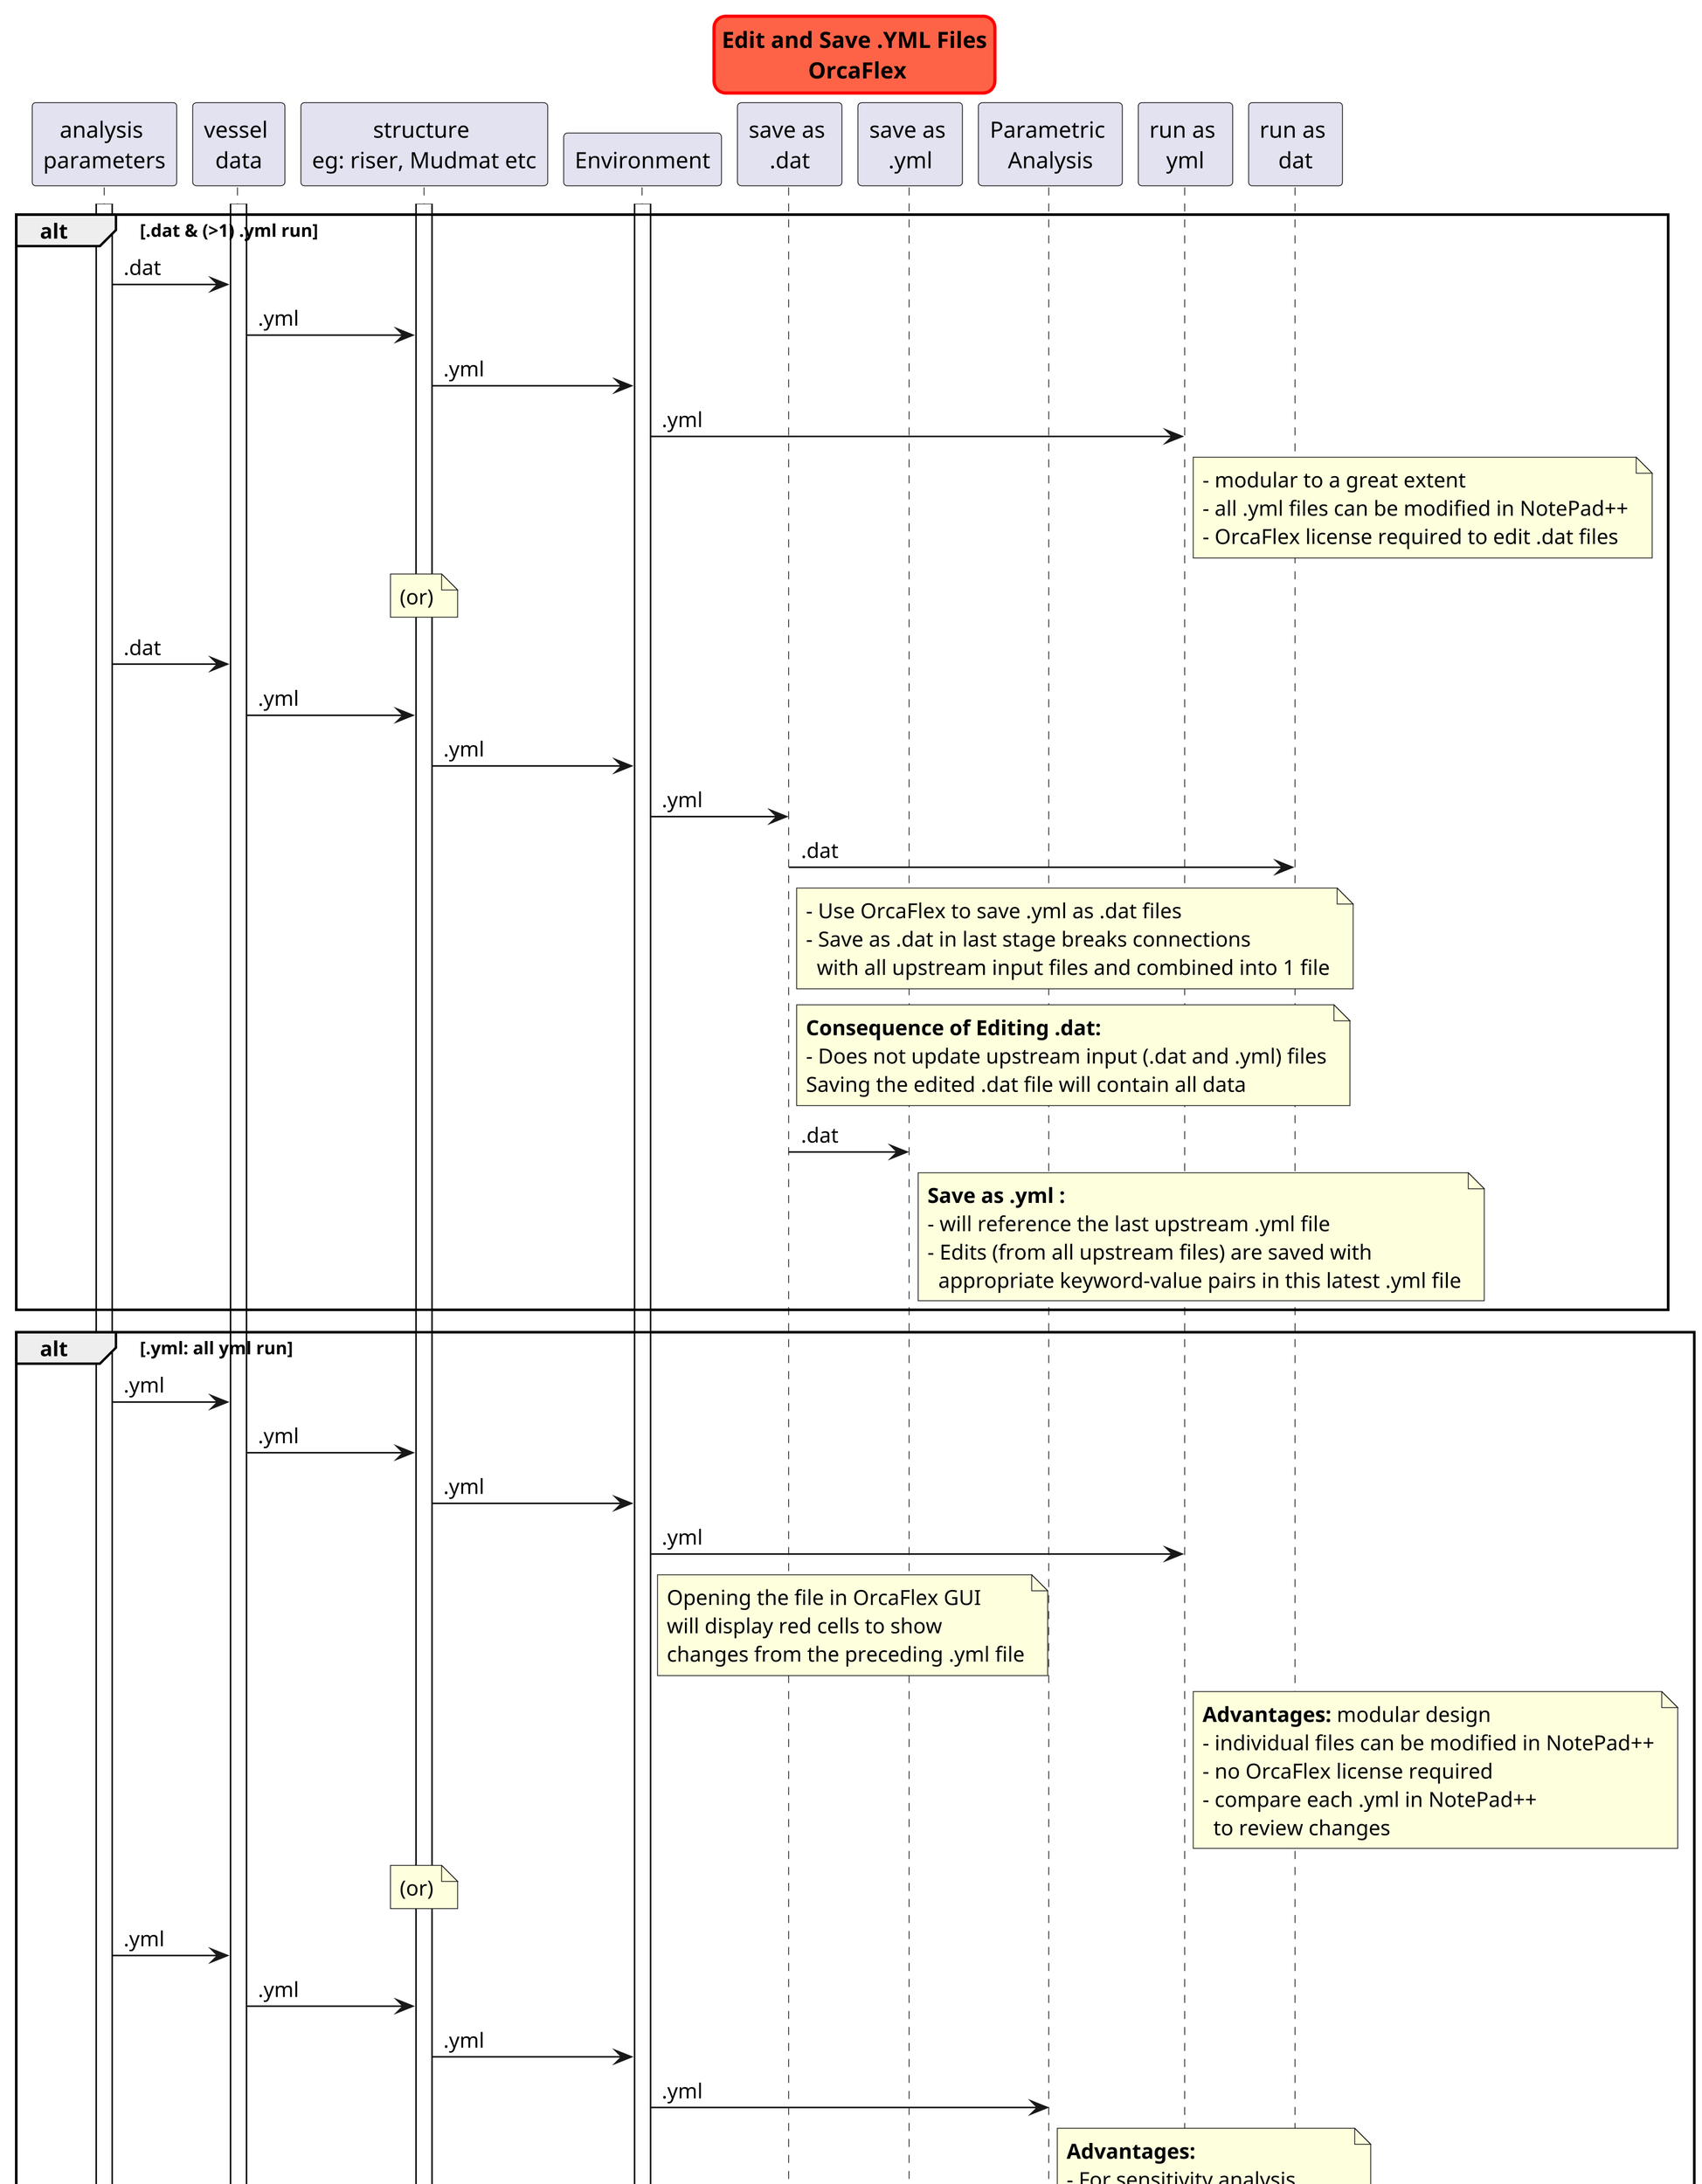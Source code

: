 @startuml yaml_edit_save_in_orcaflex
scale 3
skinparam titleBorderRoundCorner 15
skinparam titleBorderThickness 2
skinparam titleBorderColor red
skinparam titleBackgroundColor Tomato

title Edit and Save .YML Files\n OrcaFlex

    participant "analysis \nparameters" as analysis_params
    participant "vessel \ndata" as vessel_data
    participant "structure \neg: riser, Mudmat etc" as structure
    participant Environment
    participant "save as \n.dat" as save_dat
    participant "save as \n.yml" as save_yml
    participant "Parametric \nAnalysis" as parametric_analysis
    participant "run as \nyml" as run_yml
    participant "run as \ndat" as run_dat
    
    activate analysis_params
    activate vessel_data
    activate structure
    activate Environment

    alt .dat & (>1) .yml run
    
        analysis_params-> vessel_data:.dat
        vessel_data-> structure:.yml
        structure-> Environment:.yml
        Environment-> run_yml:.yml
        note right run_yml
        - modular to a great extent
        - all .yml files can be modified in NotePad++
        - OrcaFlex license required to edit .dat files
        end note

        note over structure: (or)
        analysis_params-> vessel_data:.dat
        vessel_data-> structure:.yml
        structure-> Environment:.yml
        Environment-> save_dat:.yml
        save_dat-> run_dat:.dat

        note right save_dat
            - Use OrcaFlex to save .yml as .dat files
            - Save as .dat in last stage breaks connections 
              with all upstream input files and combined into 1 file
        end note

        note right save_dat
        <b>Consequence of Editing .dat:</b>
        - Does not update upstream input (.dat and .yml) files
        Saving the edited .dat file will contain all data
        end note

        save_dat-> save_yml:.dat
        note right save_yml
        <b>Save as .yml :</b>
        - will reference the last upstream .yml file
        - Edits (from all upstream files) are saved with 
          appropriate keyword-value pairs in this latest .yml file
        end note


    end group


    alt .yml: all yml run
   
        analysis_params-> vessel_data:.yml
        vessel_data-> structure:.yml
        structure-> Environment:.yml
        Environment-> run_yml:.yml

        note right Environment
            Opening the file in OrcaFlex GUI
            will display red cells to show 
            changes from the preceding .yml file
        end note

        note right run_yml
            <b>Advantages:</b> modular design
            - individual files can be modified in NotePad++
            - no OrcaFlex license required
            - compare each .yml in NotePad++ 
              to review changes
        end note


        note over structure: (or)
        analysis_params-> vessel_data:.yml
        vessel_data-> structure:.yml
        structure-> Environment:.yml
        Environment-> parametric_analysis:.yml
        note right parametric_analysis
            <b>Advantages:</b>
            - For sensitivity analysis
            - Ability to inject parameters 
              eg. Drag sensitivity etc.
        end note

        parametric_analysis-> run_yml:.yml


    end group

footer
%date("yyyy.MM.dd' at 'HH:mm")
%filename()
end footer

@enduml